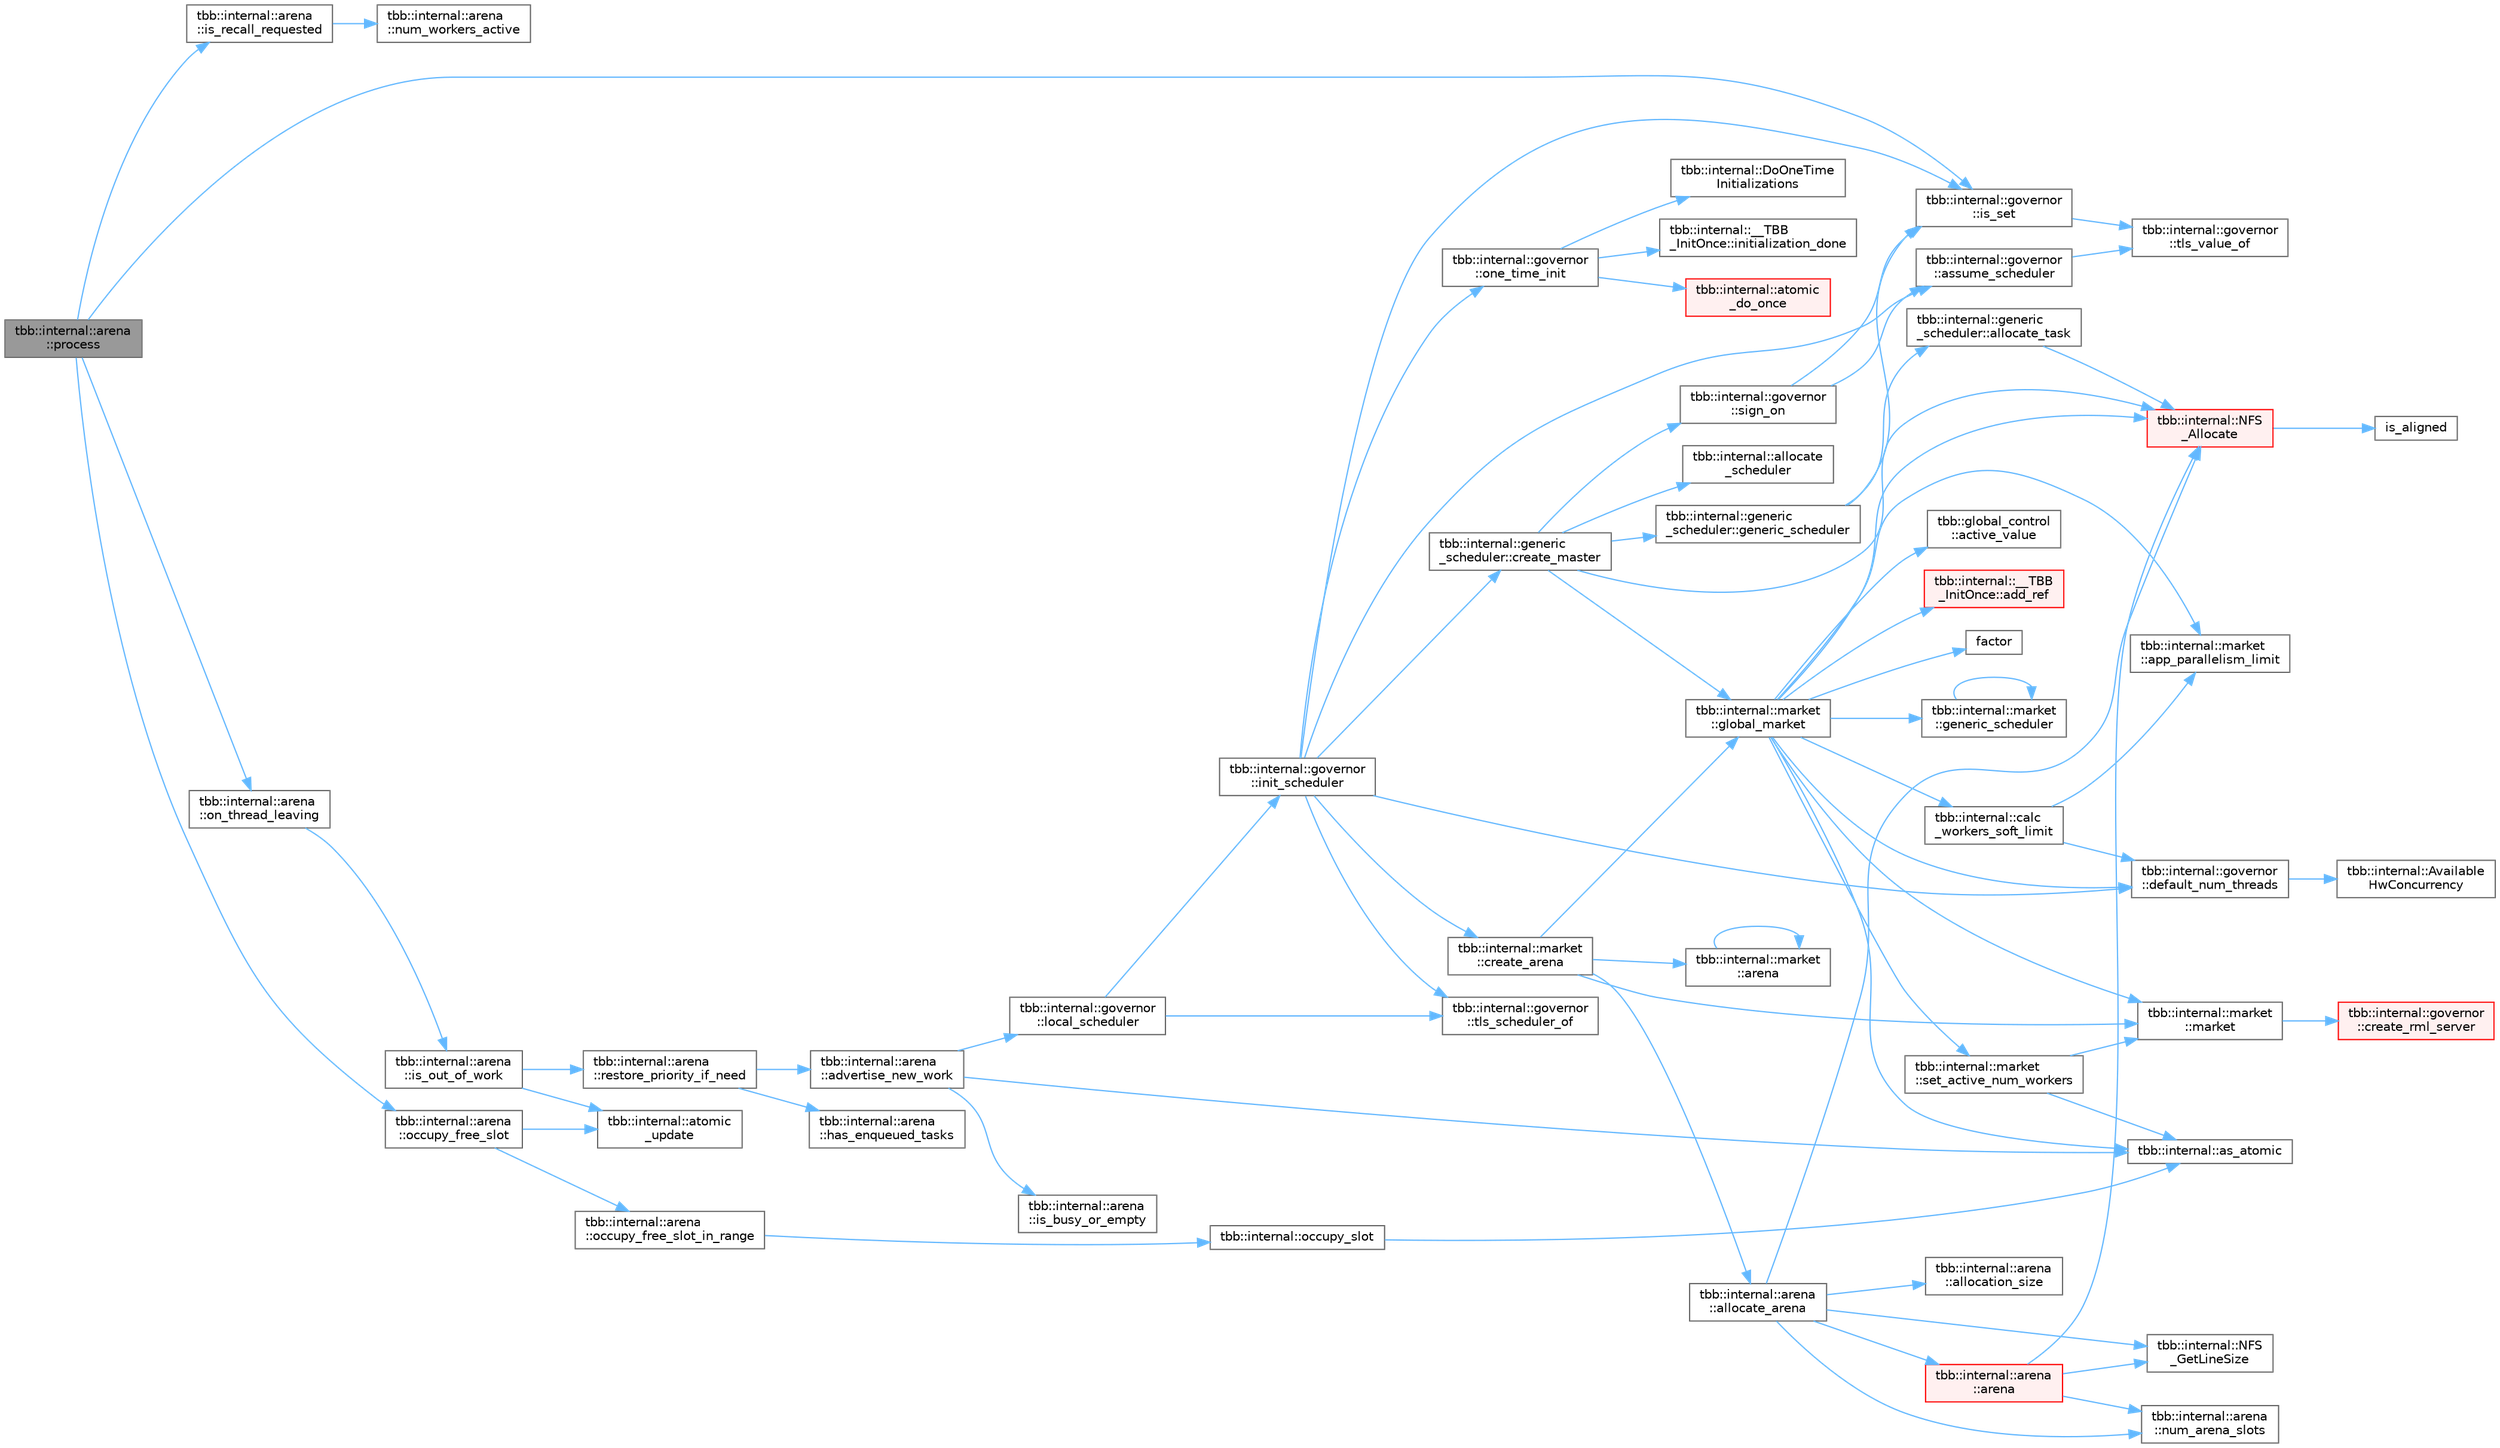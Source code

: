 digraph "tbb::internal::arena::process"
{
 // LATEX_PDF_SIZE
  bgcolor="transparent";
  edge [fontname=Helvetica,fontsize=10,labelfontname=Helvetica,labelfontsize=10];
  node [fontname=Helvetica,fontsize=10,shape=box,height=0.2,width=0.4];
  rankdir="LR";
  Node1 [id="Node000001",label="tbb::internal::arena\l::process",height=0.2,width=0.4,color="gray40", fillcolor="grey60", style="filled", fontcolor="black",tooltip="Registers the worker with the arena and enters TBB scheduler dispatch loop"];
  Node1 -> Node2 [id="edge74_Node000001_Node000002",color="steelblue1",style="solid",tooltip=" "];
  Node2 [id="Node000002",label="tbb::internal::arena\l::is_recall_requested",height=0.2,width=0.4,color="grey40", fillcolor="white", style="filled",URL="$classtbb_1_1internal_1_1arena.html#a62798c142914ef1e42d6a2b2c7eed643",tooltip="Check if the recall is requested by the market."];
  Node2 -> Node3 [id="edge75_Node000002_Node000003",color="steelblue1",style="solid",tooltip=" "];
  Node3 [id="Node000003",label="tbb::internal::arena\l::num_workers_active",height=0.2,width=0.4,color="grey40", fillcolor="white", style="filled",URL="$classtbb_1_1internal_1_1arena.html#a1aa6d247ff51a1ee9ada4197fdf3abdb",tooltip="The number of workers active in the arena."];
  Node1 -> Node4 [id="edge76_Node000001_Node000004",color="steelblue1",style="solid",tooltip=" "];
  Node4 [id="Node000004",label="tbb::internal::governor\l::is_set",height=0.2,width=0.4,color="grey40", fillcolor="white", style="filled",URL="$classtbb_1_1internal_1_1governor.html#a14d4453f34a770b1c983c2ed38570e31",tooltip="Used to check validity of the local scheduler TLS contents."];
  Node4 -> Node5 [id="edge77_Node000004_Node000005",color="steelblue1",style="solid",tooltip=" "];
  Node5 [id="Node000005",label="tbb::internal::governor\l::tls_value_of",height=0.2,width=0.4,color="grey40", fillcolor="white", style="filled",URL="$classtbb_1_1internal_1_1governor.html#a342eb43ff89d1b0da4cb9aa5417b3965",tooltip="Computes the value of the TLS"];
  Node1 -> Node6 [id="edge78_Node000001_Node000006",color="steelblue1",style="solid",tooltip=" "];
  Node6 [id="Node000006",label="tbb::internal::arena\l::occupy_free_slot",height=0.2,width=0.4,color="grey40", fillcolor="white", style="filled",URL="$classtbb_1_1internal_1_1arena.html#af5ba2478b86e7618cdd0cedfb473121a",tooltip="Tries to occupy a slot in the arena. On success, returns the slot index; if no slot is available,..."];
  Node6 -> Node7 [id="edge79_Node000006_Node000007",color="steelblue1",style="solid",tooltip=" "];
  Node7 [id="Node000007",label="tbb::internal::atomic\l_update",height=0.2,width=0.4,color="grey40", fillcolor="white", style="filled",URL="$namespacetbb_1_1internal.html#a604bbed40c519a2d6b3fffb3cd68d197",tooltip="Atomically replaces value of dst with newValue if they satisfy condition of compare predicate"];
  Node6 -> Node8 [id="edge80_Node000006_Node000008",color="steelblue1",style="solid",tooltip=" "];
  Node8 [id="Node000008",label="tbb::internal::arena\l::occupy_free_slot_in_range",height=0.2,width=0.4,color="grey40", fillcolor="white", style="filled",URL="$classtbb_1_1internal_1_1arena.html#a74271175755dfa2e746c23a34e0e42ac",tooltip="Tries to occupy a slot in the specified range."];
  Node8 -> Node9 [id="edge81_Node000008_Node000009",color="steelblue1",style="solid",tooltip=" "];
  Node9 [id="Node000009",label="tbb::internal::occupy_slot",height=0.2,width=0.4,color="grey40", fillcolor="white", style="filled",URL="$namespacetbb_1_1internal.html#a6459f6409c22c901557ba0f76152a9d9",tooltip=" "];
  Node9 -> Node10 [id="edge82_Node000009_Node000010",color="steelblue1",style="solid",tooltip=" "];
  Node10 [id="Node000010",label="tbb::internal::as_atomic",height=0.2,width=0.4,color="grey40", fillcolor="white", style="filled",URL="$namespacetbb_1_1internal.html#a958f482f9d5f3476ca70610af5336040",tooltip=" "];
  Node1 -> Node11 [id="edge83_Node000001_Node000011",color="steelblue1",style="solid",tooltip=" "];
  Node11 [id="Node000011",label="tbb::internal::arena\l::on_thread_leaving",height=0.2,width=0.4,color="grey40", fillcolor="white", style="filled",URL="$classtbb_1_1internal_1_1arena.html#a6bc30944090909d219ac8b95cadc0439",tooltip="Notification that worker or master leaves its arena"];
  Node11 -> Node12 [id="edge84_Node000011_Node000012",color="steelblue1",style="solid",tooltip=" "];
  Node12 [id="Node000012",label="tbb::internal::arena\l::is_out_of_work",height=0.2,width=0.4,color="grey40", fillcolor="white", style="filled",URL="$classtbb_1_1internal_1_1arena.html#a9f25e058648c12ff7a0093b30fd79351",tooltip="Check if there is job anywhere in arena."];
  Node12 -> Node7 [id="edge85_Node000012_Node000007",color="steelblue1",style="solid",tooltip=" "];
  Node12 -> Node13 [id="edge86_Node000012_Node000013",color="steelblue1",style="solid",tooltip=" "];
  Node13 [id="Node000013",label="tbb::internal::arena\l::restore_priority_if_need",height=0.2,width=0.4,color="grey40", fillcolor="white", style="filled",URL="$classtbb_1_1internal_1_1arena.html#a33644ebee7b2f7b472fc6fdca10eff2b",tooltip="If enqueued tasks found, restore arena priority and task presence status"];
  Node13 -> Node14 [id="edge87_Node000013_Node000014",color="steelblue1",style="solid",tooltip=" "];
  Node14 [id="Node000014",label="tbb::internal::arena\l::advertise_new_work",height=0.2,width=0.4,color="grey40", fillcolor="white", style="filled",URL="$classtbb_1_1internal_1_1arena.html#a7153d90d34c57f57a5a44495a0c6c30d",tooltip="If necessary, raise a flag that there is new job in arena."];
  Node14 -> Node10 [id="edge88_Node000014_Node000010",color="steelblue1",style="solid",tooltip=" "];
  Node14 -> Node15 [id="edge89_Node000014_Node000015",color="steelblue1",style="solid",tooltip=" "];
  Node15 [id="Node000015",label="tbb::internal::arena\l::is_busy_or_empty",height=0.2,width=0.4,color="grey40", fillcolor="white", style="filled",URL="$classtbb_1_1internal_1_1arena.html#a3402230064cf16a79b9b2e9874df4d6f",tooltip="No tasks to steal or snapshot is being taken."];
  Node14 -> Node16 [id="edge90_Node000014_Node000016",color="steelblue1",style="solid",tooltip=" "];
  Node16 [id="Node000016",label="tbb::internal::governor\l::local_scheduler",height=0.2,width=0.4,color="grey40", fillcolor="white", style="filled",URL="$classtbb_1_1internal_1_1governor.html#a3ee947910b77e9ab2f3c02f0d2d63c32",tooltip="Obtain the thread-local instance of the TBB scheduler."];
  Node16 -> Node17 [id="edge91_Node000016_Node000017",color="steelblue1",style="solid",tooltip=" "];
  Node17 [id="Node000017",label="tbb::internal::governor\l::init_scheduler",height=0.2,width=0.4,color="grey40", fillcolor="white", style="filled",URL="$classtbb_1_1internal_1_1governor.html#abf62b8bc4890ad846ff01349f8d46a84",tooltip="Processes scheduler initialization request (possibly nested) in a master thread"];
  Node17 -> Node18 [id="edge92_Node000017_Node000018",color="steelblue1",style="solid",tooltip=" "];
  Node18 [id="Node000018",label="tbb::internal::governor\l::assume_scheduler",height=0.2,width=0.4,color="grey40", fillcolor="white", style="filled",URL="$classtbb_1_1internal_1_1governor.html#abe1de8df4e3ecce96763951ac97540c6",tooltip="Temporarily set TLS slot to the given scheduler"];
  Node18 -> Node5 [id="edge93_Node000018_Node000005",color="steelblue1",style="solid",tooltip=" "];
  Node17 -> Node19 [id="edge94_Node000017_Node000019",color="steelblue1",style="solid",tooltip=" "];
  Node19 [id="Node000019",label="tbb::internal::market\l::create_arena",height=0.2,width=0.4,color="grey40", fillcolor="white", style="filled",URL="$classtbb_1_1internal_1_1market.html#aa73a40282b782676f30f27dcde0ea967",tooltip="Creates an arena object"];
  Node19 -> Node20 [id="edge95_Node000019_Node000020",color="steelblue1",style="solid",tooltip=" "];
  Node20 [id="Node000020",label="tbb::internal::arena\l::allocate_arena",height=0.2,width=0.4,color="grey40", fillcolor="white", style="filled",URL="$classtbb_1_1internal_1_1arena.html#ad42305a844f6c9dc93b6d1c8c0302238",tooltip="Allocate an instance of arena."];
  Node20 -> Node21 [id="edge96_Node000020_Node000021",color="steelblue1",style="solid",tooltip=" "];
  Node21 [id="Node000021",label="tbb::internal::arena\l::allocation_size",height=0.2,width=0.4,color="grey40", fillcolor="white", style="filled",URL="$classtbb_1_1internal_1_1arena.html#a88bd4bed45e6ca7bcba05e568717be3b",tooltip=" "];
  Node20 -> Node22 [id="edge97_Node000020_Node000022",color="steelblue1",style="solid",tooltip=" "];
  Node22 [id="Node000022",label="tbb::internal::arena\l::arena",height=0.2,width=0.4,color="red", fillcolor="#FFF0F0", style="filled",URL="$classtbb_1_1internal_1_1arena.html#ad3b28deb1fcb30cb533ea7b655819d6b",tooltip="Constructor"];
  Node22 -> Node25 [id="edge98_Node000022_Node000025",color="steelblue1",style="solid",tooltip=" "];
  Node25 [id="Node000025",label="tbb::internal::NFS\l_Allocate",height=0.2,width=0.4,color="red", fillcolor="#FFF0F0", style="filled",URL="$namespacetbb_1_1internal.html#a395611542e21705f49de2a06e2c88f59",tooltip=" "];
  Node25 -> Node26 [id="edge99_Node000025_Node000026",color="steelblue1",style="solid",tooltip=" "];
  Node26 [id="Node000026",label="is_aligned",height=0.2,width=0.4,color="grey40", fillcolor="white", style="filled",URL="$harness_8h.html#a2cd6d606b7a354545b2cdecca67efa44",tooltip=" "];
  Node22 -> Node29 [id="edge100_Node000022_Node000029",color="steelblue1",style="solid",tooltip=" "];
  Node29 [id="Node000029",label="tbb::internal::NFS\l_GetLineSize",height=0.2,width=0.4,color="grey40", fillcolor="white", style="filled",URL="$namespacetbb_1_1internal.html#a9694b519576433b7ce9af226bfc7c422",tooltip=" "];
  Node22 -> Node30 [id="edge101_Node000022_Node000030",color="steelblue1",style="solid",tooltip=" "];
  Node30 [id="Node000030",label="tbb::internal::arena\l::num_arena_slots",height=0.2,width=0.4,color="grey40", fillcolor="white", style="filled",URL="$classtbb_1_1internal_1_1arena.html#a315d666efe28ecd0fb6aa70f2da0eb37",tooltip=" "];
  Node20 -> Node25 [id="edge102_Node000020_Node000025",color="steelblue1",style="solid",tooltip=" "];
  Node20 -> Node29 [id="edge103_Node000020_Node000029",color="steelblue1",style="solid",tooltip=" "];
  Node20 -> Node30 [id="edge104_Node000020_Node000030",color="steelblue1",style="solid",tooltip=" "];
  Node19 -> Node31 [id="edge105_Node000019_Node000031",color="steelblue1",style="solid",tooltip=" "];
  Node31 [id="Node000031",label="tbb::internal::market\l::arena",height=0.2,width=0.4,color="grey40", fillcolor="white", style="filled",URL="$classtbb_1_1internal_1_1market.html#adc288c92e3de5dd87e56ab61885cf63e",tooltip=" "];
  Node31 -> Node31 [id="edge106_Node000031_Node000031",color="steelblue1",style="solid",tooltip=" "];
  Node19 -> Node32 [id="edge107_Node000019_Node000032",color="steelblue1",style="solid",tooltip=" "];
  Node32 [id="Node000032",label="tbb::internal::market\l::global_market",height=0.2,width=0.4,color="grey40", fillcolor="white", style="filled",URL="$classtbb_1_1internal_1_1market.html#a08ccaf89d501a9e56912eb5bd624066f",tooltip="Factory method creating new market object"];
  Node32 -> Node33 [id="edge108_Node000032_Node000033",color="steelblue1",style="solid",tooltip=" "];
  Node33 [id="Node000033",label="tbb::global_control\l::active_value",height=0.2,width=0.4,color="grey40", fillcolor="white", style="filled",URL="$classtbb_1_1global__control.html#a8451d931cfc205d896ca2da26fe123ff",tooltip=" "];
  Node32 -> Node34 [id="edge109_Node000032_Node000034",color="steelblue1",style="solid",tooltip=" "];
  Node34 [id="Node000034",label="tbb::internal::__TBB\l_InitOnce::add_ref",height=0.2,width=0.4,color="red", fillcolor="#FFF0F0", style="filled",URL="$classtbb_1_1internal_1_1_____t_b_b___init_once.html#aeb552d69cd0db07e0ec3526c22e8899a",tooltip="Add reference to resources. If first reference added, acquire the resources."];
  Node32 -> Node41 [id="edge110_Node000032_Node000041",color="steelblue1",style="solid",tooltip=" "];
  Node41 [id="Node000041",label="tbb::internal::market\l::app_parallelism_limit",height=0.2,width=0.4,color="grey40", fillcolor="white", style="filled",URL="$classtbb_1_1internal_1_1market.html#a857327e374da8c7bb5c4b529aca05405",tooltip="Reports active parallelism level according to user's settings"];
  Node32 -> Node10 [id="edge111_Node000032_Node000010",color="steelblue1",style="solid",tooltip=" "];
  Node32 -> Node42 [id="edge112_Node000032_Node000042",color="steelblue1",style="solid",tooltip=" "];
  Node42 [id="Node000042",label="tbb::internal::calc\l_workers_soft_limit",height=0.2,width=0.4,color="grey40", fillcolor="white", style="filled",URL="$namespacetbb_1_1internal.html#aa59c19a68c963626ba810d72317f0d18",tooltip=" "];
  Node42 -> Node41 [id="edge113_Node000042_Node000041",color="steelblue1",style="solid",tooltip=" "];
  Node42 -> Node43 [id="edge114_Node000042_Node000043",color="steelblue1",style="solid",tooltip=" "];
  Node43 [id="Node000043",label="tbb::internal::governor\l::default_num_threads",height=0.2,width=0.4,color="grey40", fillcolor="white", style="filled",URL="$classtbb_1_1internal_1_1governor.html#a87ef607c22c347eb97ddafa4384b4f1d",tooltip=" "];
  Node43 -> Node44 [id="edge115_Node000043_Node000044",color="steelblue1",style="solid",tooltip=" "];
  Node44 [id="Node000044",label="tbb::internal::Available\lHwConcurrency",height=0.2,width=0.4,color="grey40", fillcolor="white", style="filled",URL="$namespacetbb_1_1internal.html#a5f583dafcd8d7ffeb10905c4eb509cd9",tooltip="Returns maximal parallelism level supported by the current OS configuration."];
  Node32 -> Node43 [id="edge116_Node000032_Node000043",color="steelblue1",style="solid",tooltip=" "];
  Node32 -> Node45 [id="edge117_Node000032_Node000045",color="steelblue1",style="solid",tooltip=" "];
  Node45 [id="Node000045",label="factor",height=0.2,width=0.4,color="grey40", fillcolor="white", style="filled",URL="$fft_8c.html#a13b942e46c2348d4cfe7bced3e905d1d",tooltip=" "];
  Node32 -> Node46 [id="edge118_Node000032_Node000046",color="steelblue1",style="solid",tooltip=" "];
  Node46 [id="Node000046",label="tbb::internal::market\l::generic_scheduler",height=0.2,width=0.4,color="grey40", fillcolor="white", style="filled",URL="$classtbb_1_1internal_1_1market.html#a9acd4f7b134e3bcd5625ce386ec7db60",tooltip=" "];
  Node46 -> Node46 [id="edge119_Node000046_Node000046",color="steelblue1",style="solid",tooltip=" "];
  Node32 -> Node47 [id="edge120_Node000032_Node000047",color="steelblue1",style="solid",tooltip=" "];
  Node47 [id="Node000047",label="tbb::internal::market\l::market",height=0.2,width=0.4,color="grey40", fillcolor="white", style="filled",URL="$classtbb_1_1internal_1_1market.html#acdbf87ad0efe5f3e224d88ecb2536e93",tooltip="Constructor"];
  Node47 -> Node48 [id="edge121_Node000047_Node000048",color="steelblue1",style="solid",tooltip=" "];
  Node48 [id="Node000048",label="tbb::internal::governor\l::create_rml_server",height=0.2,width=0.4,color="red", fillcolor="#FFF0F0", style="filled",URL="$classtbb_1_1internal_1_1governor.html#aec70bdc2a20ee8377a1676dd3b4c843b",tooltip=" "];
  Node32 -> Node25 [id="edge122_Node000032_Node000025",color="steelblue1",style="solid",tooltip=" "];
  Node32 -> Node51 [id="edge123_Node000032_Node000051",color="steelblue1",style="solid",tooltip=" "];
  Node51 [id="Node000051",label="tbb::internal::market\l::set_active_num_workers",height=0.2,width=0.4,color="grey40", fillcolor="white", style="filled",URL="$classtbb_1_1internal_1_1market.html#a50bb92619e74a81b3f8552ccca139c9f",tooltip="Set number of active workers"];
  Node51 -> Node10 [id="edge124_Node000051_Node000010",color="steelblue1",style="solid",tooltip=" "];
  Node51 -> Node47 [id="edge125_Node000051_Node000047",color="steelblue1",style="solid",tooltip=" "];
  Node19 -> Node47 [id="edge126_Node000019_Node000047",color="steelblue1",style="solid",tooltip=" "];
  Node17 -> Node52 [id="edge127_Node000017_Node000052",color="steelblue1",style="solid",tooltip=" "];
  Node52 [id="Node000052",label="tbb::internal::generic\l_scheduler::create_master",height=0.2,width=0.4,color="grey40", fillcolor="white", style="filled",URL="$classtbb_1_1internal_1_1generic__scheduler.html#ac7fb04a73dbb75dd8db5c9637bfadeae",tooltip="Initialize a scheduler for a master thread."];
  Node52 -> Node53 [id="edge128_Node000052_Node000053",color="steelblue1",style="solid",tooltip=" "];
  Node53 [id="Node000053",label="tbb::internal::allocate\l_scheduler",height=0.2,width=0.4,color="grey40", fillcolor="white", style="filled",URL="$namespacetbb_1_1internal.html#a92d3a8ab5ddffa18bed996f6ae90b614",tooltip=" "];
  Node52 -> Node54 [id="edge129_Node000052_Node000054",color="steelblue1",style="solid",tooltip=" "];
  Node54 [id="Node000054",label="tbb::internal::generic\l_scheduler::generic_scheduler",height=0.2,width=0.4,color="grey40", fillcolor="white", style="filled",URL="$classtbb_1_1internal_1_1generic__scheduler.html#a838f6ccf79d7ee8a55843de2f8004759",tooltip=" "];
  Node54 -> Node55 [id="edge130_Node000054_Node000055",color="steelblue1",style="solid",tooltip=" "];
  Node55 [id="Node000055",label="tbb::internal::generic\l_scheduler::allocate_task",height=0.2,width=0.4,color="grey40", fillcolor="white", style="filled",URL="$classtbb_1_1internal_1_1generic__scheduler.html#aa0d316e9f3063c6b57fa21e0716d4d77",tooltip="Allocate task object, either from the heap or a free list."];
  Node55 -> Node25 [id="edge131_Node000055_Node000025",color="steelblue1",style="solid",tooltip=" "];
  Node54 -> Node4 [id="edge132_Node000054_Node000004",color="steelblue1",style="solid",tooltip=" "];
  Node52 -> Node32 [id="edge133_Node000052_Node000032",color="steelblue1",style="solid",tooltip=" "];
  Node52 -> Node25 [id="edge134_Node000052_Node000025",color="steelblue1",style="solid",tooltip=" "];
  Node52 -> Node56 [id="edge135_Node000052_Node000056",color="steelblue1",style="solid",tooltip=" "];
  Node56 [id="Node000056",label="tbb::internal::governor\l::sign_on",height=0.2,width=0.4,color="grey40", fillcolor="white", style="filled",URL="$classtbb_1_1internal_1_1governor.html#ab6b7ba04ea2b541819b659219fc42ae7",tooltip="Register TBB scheduler instance in thread-local storage."];
  Node56 -> Node18 [id="edge136_Node000056_Node000018",color="steelblue1",style="solid",tooltip=" "];
  Node56 -> Node4 [id="edge137_Node000056_Node000004",color="steelblue1",style="solid",tooltip=" "];
  Node17 -> Node43 [id="edge138_Node000017_Node000043",color="steelblue1",style="solid",tooltip=" "];
  Node17 -> Node4 [id="edge139_Node000017_Node000004",color="steelblue1",style="solid",tooltip=" "];
  Node17 -> Node57 [id="edge140_Node000017_Node000057",color="steelblue1",style="solid",tooltip=" "];
  Node57 [id="Node000057",label="tbb::internal::governor\l::one_time_init",height=0.2,width=0.4,color="grey40", fillcolor="white", style="filled",URL="$classtbb_1_1internal_1_1governor.html#afe9a6e0c86063b682a133234ca3a2f2b",tooltip=" "];
  Node57 -> Node58 [id="edge141_Node000057_Node000058",color="steelblue1",style="solid",tooltip=" "];
  Node58 [id="Node000058",label="tbb::internal::atomic\l_do_once",height=0.2,width=0.4,color="red", fillcolor="#FFF0F0", style="filled",URL="$namespacetbb_1_1internal.html#a1082394ca8392ef2aa6795b57a756fa5",tooltip="One-time initialization function"];
  Node57 -> Node61 [id="edge142_Node000057_Node000061",color="steelblue1",style="solid",tooltip=" "];
  Node61 [id="Node000061",label="tbb::internal::DoOneTime\lInitializations",height=0.2,width=0.4,color="grey40", fillcolor="white", style="filled",URL="$namespacetbb_1_1internal.html#a66931f1de2fe17bad8867074cc504825",tooltip="Performs thread-safe lazy one-time general TBB initialization."];
  Node57 -> Node62 [id="edge143_Node000057_Node000062",color="steelblue1",style="solid",tooltip=" "];
  Node62 [id="Node000062",label="tbb::internal::__TBB\l_InitOnce::initialization_done",height=0.2,width=0.4,color="grey40", fillcolor="white", style="filled",URL="$classtbb_1_1internal_1_1_____t_b_b___init_once.html#a3d6e09b5b23edf10600c2ae2e6469659",tooltip=" "];
  Node17 -> Node37 [id="edge144_Node000017_Node000037",color="steelblue1",style="solid",tooltip=" "];
  Node37 [id="Node000037",label="tbb::internal::governor\l::tls_scheduler_of",height=0.2,width=0.4,color="grey40", fillcolor="white", style="filled",URL="$classtbb_1_1internal_1_1governor.html#ac548fe43e4264fc8aa664790ccde3c99",tooltip="Converts TLS value to the scheduler pointer"];
  Node16 -> Node37 [id="edge145_Node000016_Node000037",color="steelblue1",style="solid",tooltip=" "];
  Node13 -> Node63 [id="edge146_Node000013_Node000063",color="steelblue1",style="solid",tooltip=" "];
  Node63 [id="Node000063",label="tbb::internal::arena\l::has_enqueued_tasks",height=0.2,width=0.4,color="grey40", fillcolor="white", style="filled",URL="$classtbb_1_1internal_1_1arena.html#af08a4622c323ad8863e0008af620b28c",tooltip="Check for the presence of enqueued tasks at all priority levels"];
}
